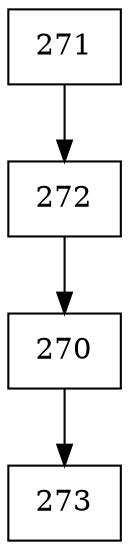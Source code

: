 digraph G {
  node [shape=record];
  node0 [label="{271}"];
  node0 -> node1;
  node1 [label="{272}"];
  node1 -> node2;
  node2 [label="{270}"];
  node2 -> node3;
  node3 [label="{273}"];
}
